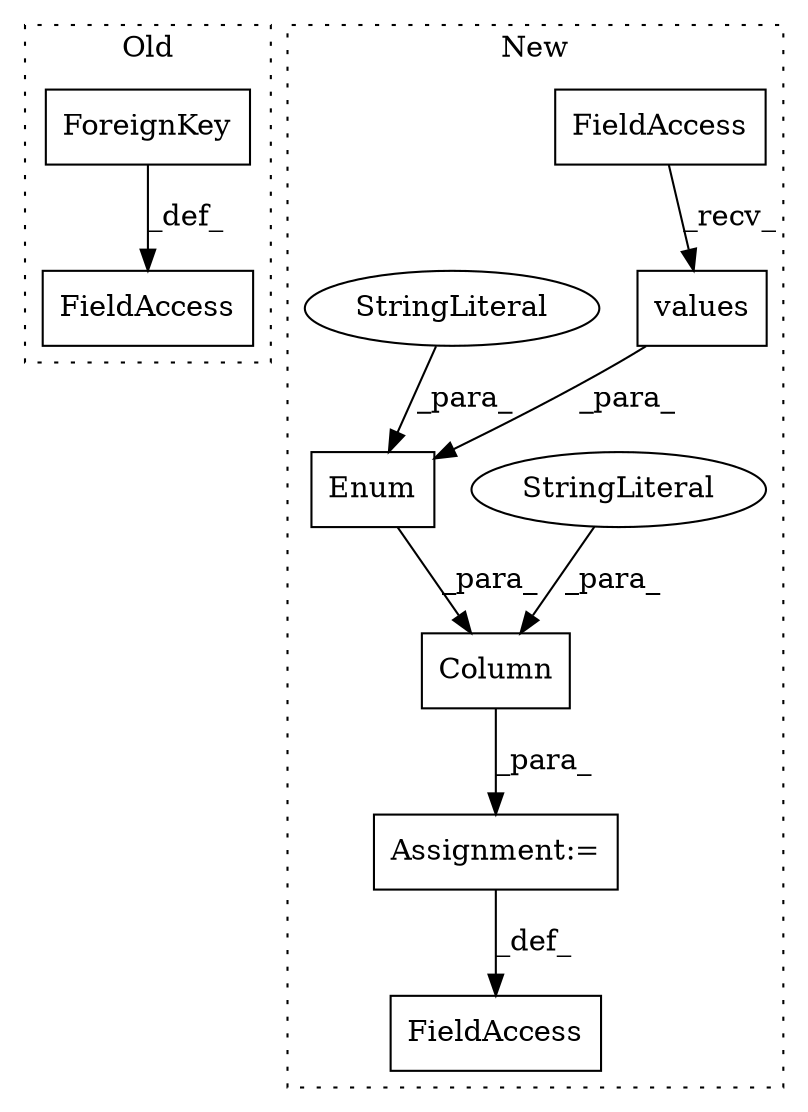 digraph G {
subgraph cluster0 {
1 [label="ForeignKey" a="32" s="8396,8440" l="11,1" shape="box"];
6 [label="FieldAccess" a="22" s="8364" l="16" shape="box"];
label = "Old";
style="dotted";
}
subgraph cluster1 {
2 [label="values" a="32" s="11786" l="8" shape="box"];
3 [label="Enum" a="32" s="11740,11822" l="5,1" shape="box"];
4 [label="Column" a="32" s="11733,12450" l="7,1" shape="box"];
5 [label="FieldAccess" a="22" s="11719" l="13" shape="box"];
7 [label="FieldAccess" a="22" s="11745" l="4" shape="box"];
8 [label="StringLiteral" a="45" s="11824" l="626" shape="ellipse"];
9 [label="Assignment:=" a="7" s="11732" l="1" shape="box"];
10 [label="StringLiteral" a="45" s="11795" l="27" shape="ellipse"];
label = "New";
style="dotted";
}
1 -> 6 [label="_def_"];
2 -> 3 [label="_para_"];
3 -> 4 [label="_para_"];
4 -> 9 [label="_para_"];
7 -> 2 [label="_recv_"];
8 -> 4 [label="_para_"];
9 -> 5 [label="_def_"];
10 -> 3 [label="_para_"];
}